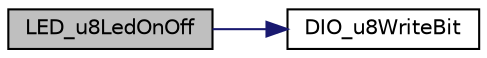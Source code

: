 digraph "LED_u8LedOnOff"
{
 // LATEX_PDF_SIZE
  edge [fontname="Helvetica",fontsize="10",labelfontname="Helvetica",labelfontsize="10"];
  node [fontname="Helvetica",fontsize="10",shape=record];
  rankdir="LR";
  Node1 [label="LED_u8LedOnOff",height=0.2,width=0.4,color="black", fillcolor="grey75", style="filled", fontcolor="black",tooltip="Prototype : u8 LED_u8LedOnOff(u8 u8Reg,u8 u8Bit,u8 u8State); Description : Turn one Led on and off."];
  Node1 -> Node2 [color="midnightblue",fontsize="10",style="solid",fontname="Helvetica"];
  Node2 [label="DIO_u8WriteBit",height=0.2,width=0.4,color="black", fillcolor="white", style="filled",URL="$d2/d61/_d_i_o___interface_8h.html#abec487182046db105087ba55742a889b",tooltip="Prototype : u8 DIO_u8WriteBit(u8 u8Reg,u8 u8Bit,u8 u8Value); Description : Write value of one bit of ..."];
}
